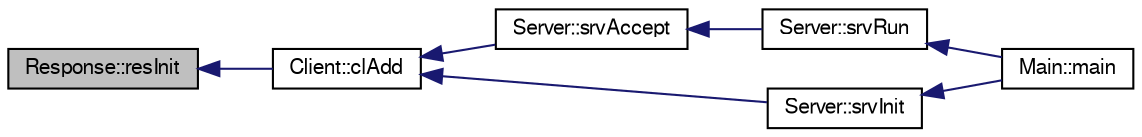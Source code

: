 digraph G
{
  bgcolor="transparent";
  edge [fontname="FreeSans",fontsize="10",labelfontname="FreeSans",labelfontsize="10"];
  node [fontname="FreeSans",fontsize="10",shape=record];
  rankdir=LR;
  Node1 [label="Response::resInit",height=0.2,width=0.4,color="black", fillcolor="grey75", style="filled" fontcolor="black"];
  Node1 -> Node2 [dir=back,color="midnightblue",fontsize="10",style="solid",fontname="FreeSans"];
  Node2 [label="Client::clAdd",height=0.2,width=0.4,color="black",URL="$structClient.html#a517beb6363df101c03416bf906d1c735"];
  Node2 -> Node3 [dir=back,color="midnightblue",fontsize="10",style="solid",fontname="FreeSans"];
  Node3 [label="Server::srvAccept",height=0.2,width=0.4,color="black",URL="$structServer.html#aa1c268fdbdf7ccd5aceec88f24eaeb2b"];
  Node3 -> Node4 [dir=back,color="midnightblue",fontsize="10",style="solid",fontname="FreeSans"];
  Node4 [label="Server::srvRun",height=0.2,width=0.4,color="black",URL="$structServer.html#a5fd020f6b3d0e9126fc1feb039bec404"];
  Node4 -> Node5 [dir=back,color="midnightblue",fontsize="10",style="solid",fontname="FreeSans"];
  Node5 [label="Main::main",height=0.2,width=0.4,color="black",URL="$structMain.html#a3c04138a5bfe5d72780bb7e82a18e627"];
  Node2 -> Node6 [dir=back,color="midnightblue",fontsize="10",style="solid",fontname="FreeSans"];
  Node6 [label="Server::srvInit",height=0.2,width=0.4,color="black",URL="$structServer.html#a0ab8b78cd782d9acca948cade19b06ea"];
  Node6 -> Node5 [dir=back,color="midnightblue",fontsize="10",style="solid",fontname="FreeSans"];
}
